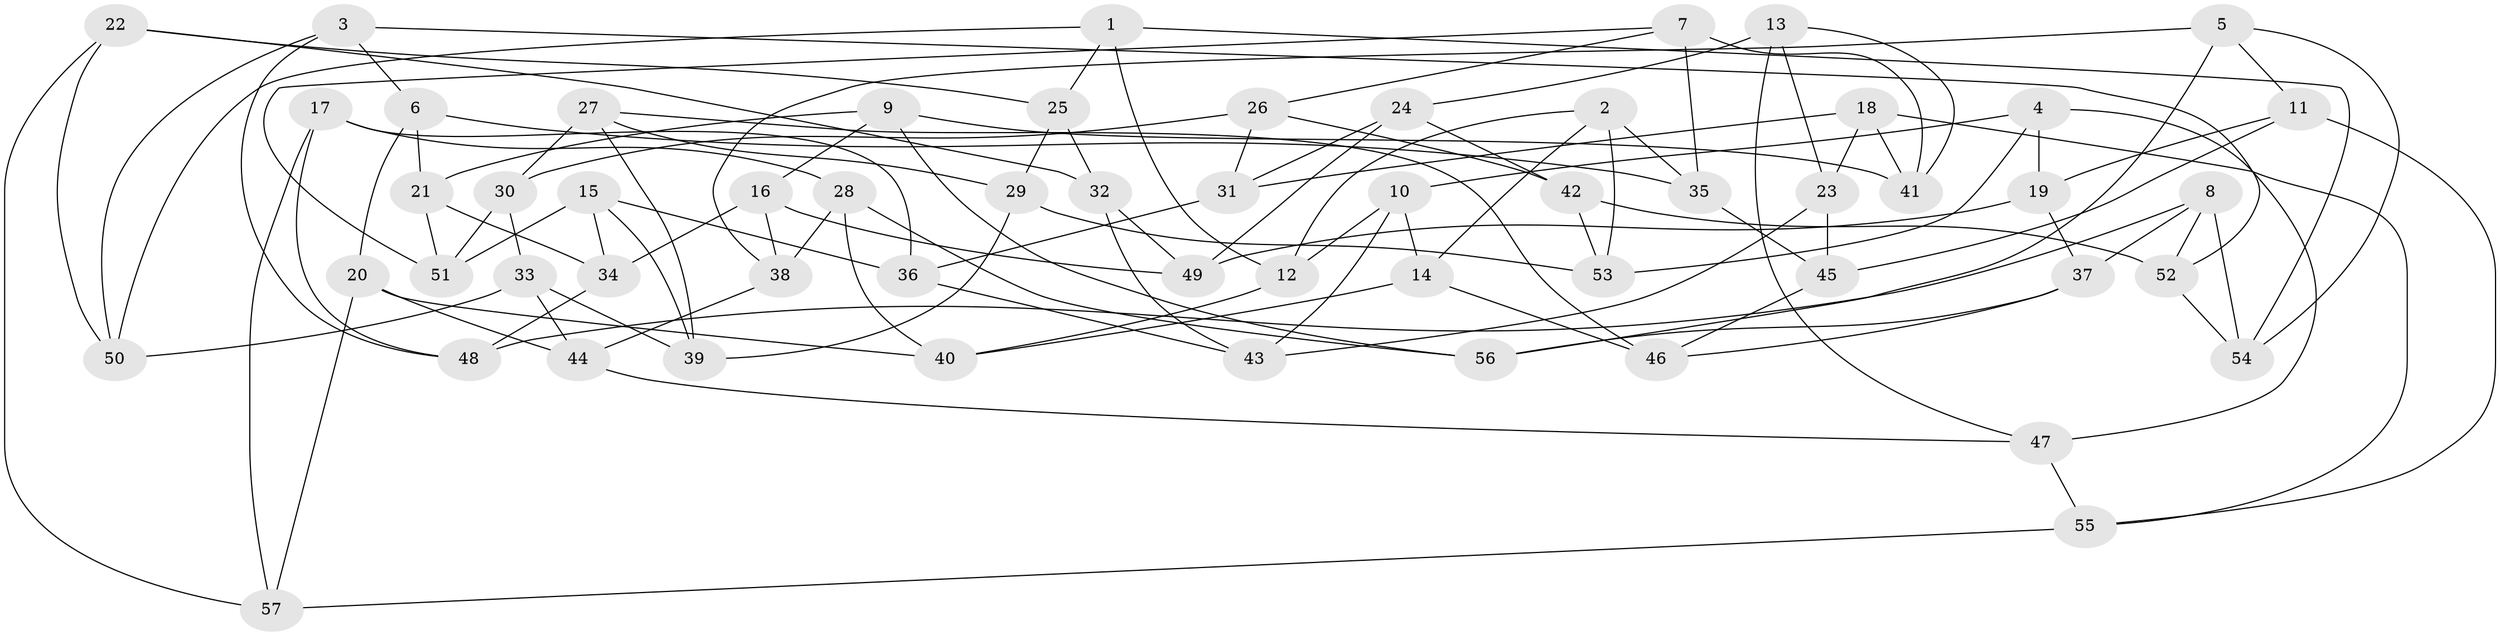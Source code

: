 // Generated by graph-tools (version 1.1) at 2025/57/03/09/25 04:57:33]
// undirected, 57 vertices, 114 edges
graph export_dot {
graph [start="1"]
  node [color=gray90,style=filled];
  1;
  2;
  3;
  4;
  5;
  6;
  7;
  8;
  9;
  10;
  11;
  12;
  13;
  14;
  15;
  16;
  17;
  18;
  19;
  20;
  21;
  22;
  23;
  24;
  25;
  26;
  27;
  28;
  29;
  30;
  31;
  32;
  33;
  34;
  35;
  36;
  37;
  38;
  39;
  40;
  41;
  42;
  43;
  44;
  45;
  46;
  47;
  48;
  49;
  50;
  51;
  52;
  53;
  54;
  55;
  56;
  57;
  1 -- 54;
  1 -- 50;
  1 -- 12;
  1 -- 25;
  2 -- 14;
  2 -- 12;
  2 -- 35;
  2 -- 53;
  3 -- 48;
  3 -- 6;
  3 -- 50;
  3 -- 52;
  4 -- 19;
  4 -- 10;
  4 -- 47;
  4 -- 53;
  5 -- 56;
  5 -- 54;
  5 -- 38;
  5 -- 11;
  6 -- 35;
  6 -- 21;
  6 -- 20;
  7 -- 41;
  7 -- 51;
  7 -- 26;
  7 -- 35;
  8 -- 52;
  8 -- 48;
  8 -- 37;
  8 -- 54;
  9 -- 41;
  9 -- 21;
  9 -- 56;
  9 -- 16;
  10 -- 43;
  10 -- 12;
  10 -- 14;
  11 -- 45;
  11 -- 55;
  11 -- 19;
  12 -- 40;
  13 -- 41;
  13 -- 24;
  13 -- 47;
  13 -- 23;
  14 -- 46;
  14 -- 40;
  15 -- 36;
  15 -- 39;
  15 -- 34;
  15 -- 51;
  16 -- 38;
  16 -- 34;
  16 -- 49;
  17 -- 28;
  17 -- 36;
  17 -- 57;
  17 -- 48;
  18 -- 55;
  18 -- 31;
  18 -- 23;
  18 -- 41;
  19 -- 37;
  19 -- 49;
  20 -- 57;
  20 -- 44;
  20 -- 40;
  21 -- 51;
  21 -- 34;
  22 -- 57;
  22 -- 25;
  22 -- 32;
  22 -- 50;
  23 -- 45;
  23 -- 43;
  24 -- 49;
  24 -- 31;
  24 -- 42;
  25 -- 29;
  25 -- 32;
  26 -- 31;
  26 -- 30;
  26 -- 42;
  27 -- 39;
  27 -- 29;
  27 -- 30;
  27 -- 46;
  28 -- 40;
  28 -- 56;
  28 -- 38;
  29 -- 39;
  29 -- 53;
  30 -- 51;
  30 -- 33;
  31 -- 36;
  32 -- 43;
  32 -- 49;
  33 -- 39;
  33 -- 50;
  33 -- 44;
  34 -- 48;
  35 -- 45;
  36 -- 43;
  37 -- 46;
  37 -- 56;
  38 -- 44;
  42 -- 52;
  42 -- 53;
  44 -- 47;
  45 -- 46;
  47 -- 55;
  52 -- 54;
  55 -- 57;
}
